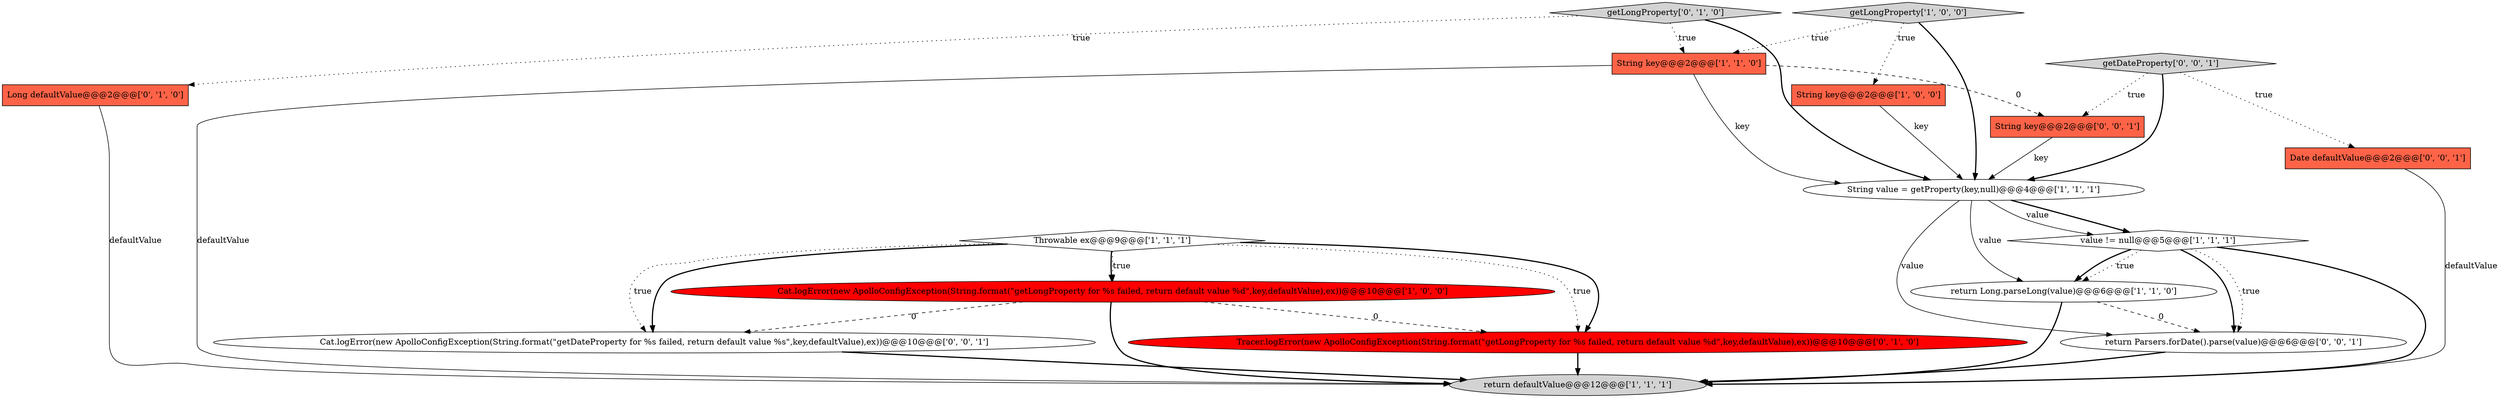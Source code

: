 digraph {
9 [style = filled, label = "getLongProperty['0', '1', '0']", fillcolor = lightgray, shape = diamond image = "AAA0AAABBB2BBB"];
3 [style = filled, label = "Throwable ex@@@9@@@['1', '1', '1']", fillcolor = white, shape = diamond image = "AAA0AAABBB1BBB"];
10 [style = filled, label = "Long defaultValue@@@2@@@['0', '1', '0']", fillcolor = tomato, shape = box image = "AAA0AAABBB2BBB"];
0 [style = filled, label = "return defaultValue@@@12@@@['1', '1', '1']", fillcolor = lightgray, shape = ellipse image = "AAA0AAABBB1BBB"];
7 [style = filled, label = "return Long.parseLong(value)@@@6@@@['1', '1', '0']", fillcolor = white, shape = ellipse image = "AAA0AAABBB1BBB"];
13 [style = filled, label = "Cat.logError(new ApolloConfigException(String.format(\"getDateProperty for %s failed, return default value %s\",key,defaultValue),ex))@@@10@@@['0', '0', '1']", fillcolor = white, shape = ellipse image = "AAA0AAABBB3BBB"];
6 [style = filled, label = "Cat.logError(new ApolloConfigException(String.format(\"getLongProperty for %s failed, return default value %d\",key,defaultValue),ex))@@@10@@@['1', '0', '0']", fillcolor = red, shape = ellipse image = "AAA1AAABBB1BBB"];
11 [style = filled, label = "Tracer.logError(new ApolloConfigException(String.format(\"getLongProperty for %s failed, return default value %d\",key,defaultValue),ex))@@@10@@@['0', '1', '0']", fillcolor = red, shape = ellipse image = "AAA1AAABBB2BBB"];
15 [style = filled, label = "String key@@@2@@@['0', '0', '1']", fillcolor = tomato, shape = box image = "AAA0AAABBB3BBB"];
12 [style = filled, label = "Date defaultValue@@@2@@@['0', '0', '1']", fillcolor = tomato, shape = box image = "AAA0AAABBB3BBB"];
14 [style = filled, label = "return Parsers.forDate().parse(value)@@@6@@@['0', '0', '1']", fillcolor = white, shape = ellipse image = "AAA0AAABBB3BBB"];
16 [style = filled, label = "getDateProperty['0', '0', '1']", fillcolor = lightgray, shape = diamond image = "AAA0AAABBB3BBB"];
4 [style = filled, label = "String value = getProperty(key,null)@@@4@@@['1', '1', '1']", fillcolor = white, shape = ellipse image = "AAA0AAABBB1BBB"];
2 [style = filled, label = "value != null@@@5@@@['1', '1', '1']", fillcolor = white, shape = diamond image = "AAA0AAABBB1BBB"];
5 [style = filled, label = "String key@@@2@@@['1', '1', '0']", fillcolor = tomato, shape = box image = "AAA0AAABBB1BBB"];
1 [style = filled, label = "String key@@@2@@@['1', '0', '0']", fillcolor = tomato, shape = box image = "AAA0AAABBB1BBB"];
8 [style = filled, label = "getLongProperty['1', '0', '0']", fillcolor = lightgray, shape = diamond image = "AAA0AAABBB1BBB"];
3->11 [style = dotted, label="true"];
5->4 [style = solid, label="key"];
16->12 [style = dotted, label="true"];
5->0 [style = solid, label="defaultValue"];
7->14 [style = dashed, label="0"];
9->4 [style = bold, label=""];
6->11 [style = dashed, label="0"];
3->11 [style = bold, label=""];
3->6 [style = bold, label=""];
7->0 [style = bold, label=""];
6->0 [style = bold, label=""];
4->2 [style = bold, label=""];
3->6 [style = dotted, label="true"];
8->1 [style = dotted, label="true"];
4->14 [style = solid, label="value"];
2->0 [style = bold, label=""];
11->0 [style = bold, label=""];
6->13 [style = dashed, label="0"];
14->0 [style = bold, label=""];
10->0 [style = solid, label="defaultValue"];
8->5 [style = dotted, label="true"];
2->7 [style = dotted, label="true"];
2->14 [style = bold, label=""];
3->13 [style = bold, label=""];
4->7 [style = solid, label="value"];
12->0 [style = solid, label="defaultValue"];
1->4 [style = solid, label="key"];
2->14 [style = dotted, label="true"];
15->4 [style = solid, label="key"];
2->7 [style = bold, label=""];
8->4 [style = bold, label=""];
4->2 [style = solid, label="value"];
16->4 [style = bold, label=""];
5->15 [style = dashed, label="0"];
9->10 [style = dotted, label="true"];
3->13 [style = dotted, label="true"];
13->0 [style = bold, label=""];
16->15 [style = dotted, label="true"];
9->5 [style = dotted, label="true"];
}
